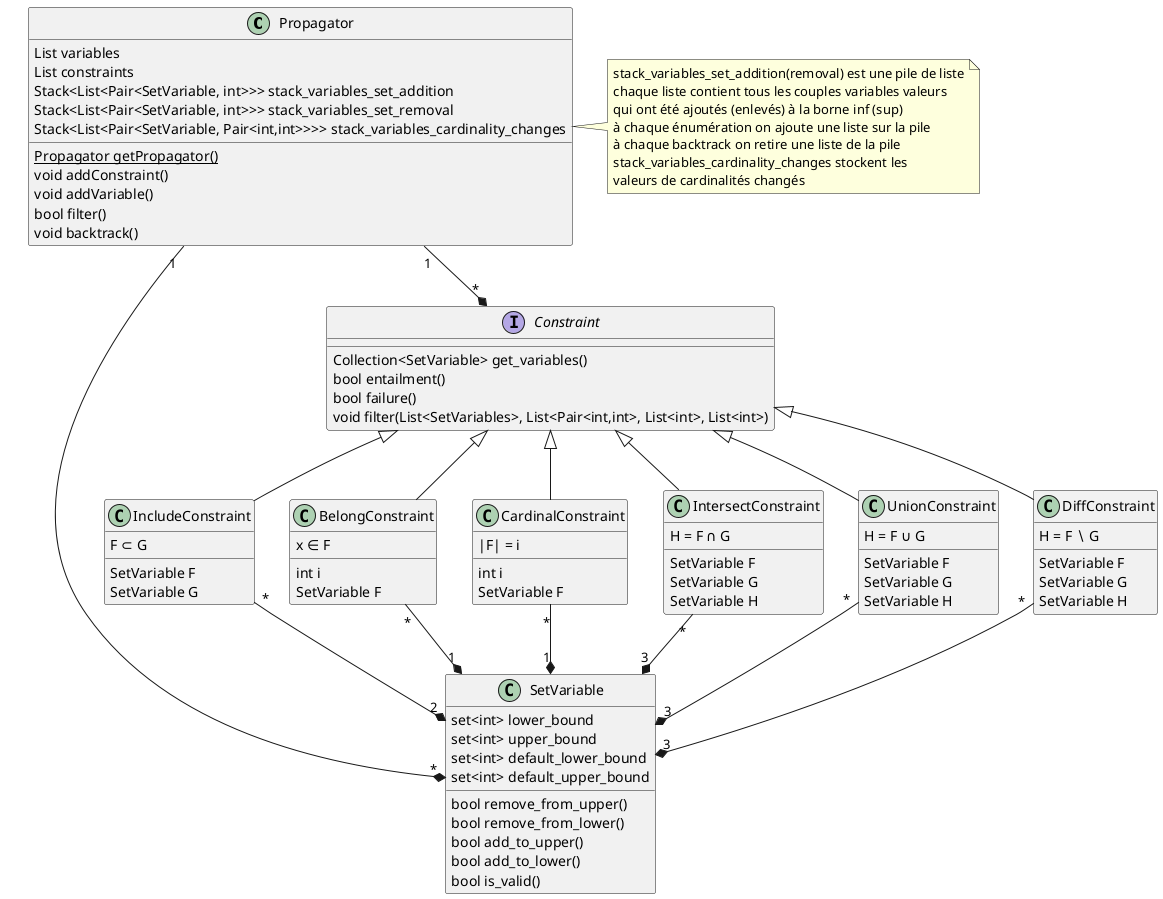 @startuml ppc
class Propagator{
    List variables
    List constraints
    Stack<List<Pair<SetVariable, int>>> stack_variables_set_addition
    Stack<List<Pair<SetVariable, int>>> stack_variables_set_removal
    Stack<List<Pair<SetVariable, Pair<int,int>>>> stack_variables_cardinality_changes
    {static} Propagator getPropagator()
    void addConstraint()
    void addVariable()
    bool filter()
    void backtrack()
}

note right
    stack_variables_set_addition(removal) est une pile de liste
    chaque liste contient tous les couples variables valeurs
    qui ont été ajoutés (enlevés) à la borne inf (sup)
    à chaque énumération on ajoute une liste sur la pile
    à chaque backtrack on retire une liste de la pile
    stack_variables_cardinality_changes stockent les
    valeurs de cardinalités changés
end note

class SetVariable{
    set<int> lower_bound
    set<int> upper_bound
    set<int> default_lower_bound
    set<int> default_upper_bound
    bool remove_from_upper()
    bool remove_from_lower()
    bool add_to_upper()
    bool add_to_lower()
    bool is_valid()
}
interface Constraint{
    Collection<SetVariable> get_variables()
    bool entailment()
    bool failure()
    void filter(List<SetVariables>, List<Pair<int,int>, List<int>, List<int>)
}
class IncludeConstraint{
    F <U+2282> G
    __
    SetVariable F
    SetVariable G
}
class BelongConstraint{
    x <U+2208> F
    __
    int i
    SetVariable F
}
class CardinalConstraint{
    |F| = i
    __
    int i
    SetVariable F
}
class IntersectConstraint{
    H = F <U+2229> G
    __
    SetVariable F
    SetVariable G
    SetVariable H
}
class UnionConstraint{
    H = F <U+222A> G
    __
    SetVariable F
    SetVariable G
    SetVariable H
}
class DiffConstraint{
    H = F <U+2216> G
    __
    SetVariable F
    SetVariable G
    SetVariable H
}

IncludeConstraint "*" --* "2" SetVariable
BelongConstraint "*" --* "1" SetVariable
CardinalConstraint "*" --* "1" SetVariable
IntersectConstraint "*" --* "3" SetVariable
UnionConstraint "*" --* "3" SetVariable
DiffConstraint "*" --* "3" SetVariable

Constraint <|-- IncludeConstraint
Constraint <|-- BelongConstraint
Constraint <|-- CardinalConstraint
Constraint <|-- IntersectConstraint
Constraint <|-- UnionConstraint
Constraint <|-- DiffConstraint

Propagator "1" --* "*" Constraint
Propagator "1" --* "*" SetVariable
@enduml